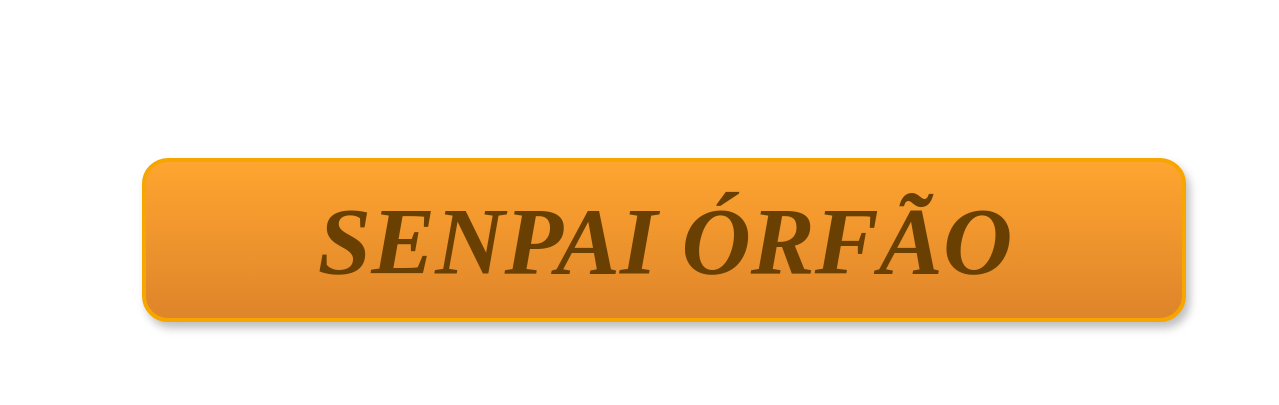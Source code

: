 <mxfile version="14.4.3" type="github">
  <diagram id="1a3UGMDriyQdCiPY0vGU" name="Page-1">
    <mxGraphModel dx="866" dy="465" grid="1" gridSize="10" guides="1" tooltips="1" connect="1" arrows="1" fold="1" page="1" pageScale="1" pageWidth="827" pageHeight="1169" math="0" shadow="0">
      <root>
        <mxCell id="0" />
        <mxCell id="1" parent="0" />
        <mxCell id="nn26A_XS03T5ROCxtMMR-1" value="" style="rounded=1;whiteSpace=wrap;html=1;strokeWidth=2;shadow=1;sketch=0;glass=0;gradientColor=#FFA530;fillColor=#DE842A;perimeterSpacing=0;gradientDirection=north;strokeColor=#F7A500;" vertex="1" parent="1">
          <mxGeometry x="120" y="106" width="520" height="80" as="geometry" />
        </mxCell>
        <mxCell id="nn26A_XS03T5ROCxtMMR-2" value="&lt;h1&gt;&lt;font data-font-src=&quot;https://fonts.googleapis.com/css?family=Rakkas&quot; face=&quot;Comic Sans MS&quot;&gt;&lt;i&gt;SENPAI ÓRFÃO&lt;/i&gt;&lt;/font&gt;&lt;/h1&gt;" style="text;html=1;fontSize=24;fontStyle=1;verticalAlign=middle;align=center;shadow=1;glass=0;sketch=0;fontColor=#694002;labelBorderColor=none;" vertex="1" parent="1">
          <mxGeometry x="130" y="116" width="500" height="60" as="geometry" />
        </mxCell>
        <mxCell id="nn26A_XS03T5ROCxtMMR-7" value="" style="shape=image;imageAspect=0;aspect=fixed;verticalLabelPosition=bottom;verticalAlign=top;shadow=1;glass=0;sketch=1;strokeColor=#000000;strokeWidth=2;fillColor=#DE842A;gradientColor=none;fontColor=#694002;image=https://freesvg.org/img/twenty-sided-dice.png;rotation=-45;" vertex="1" parent="1">
          <mxGeometry x="100" y="146" width="60" height="60" as="geometry" />
        </mxCell>
        <mxCell id="nn26A_XS03T5ROCxtMMR-8" value="" style="shape=image;imageAspect=0;aspect=fixed;verticalLabelPosition=bottom;verticalAlign=top;shadow=1;glass=0;sketch=1;strokeColor=#000000;strokeWidth=2;fillColor=#DE842A;gradientColor=none;fontColor=#694002;image=https://media.discordapp.net/attachments/657931392818348067/819547784138588200/cowboy-hat-png.png;rotation=-30;" vertex="1" parent="1">
          <mxGeometry x="65" y="60" width="130" height="76.75" as="geometry" />
        </mxCell>
        <mxCell id="nn26A_XS03T5ROCxtMMR-9" value="" style="shape=image;imageAspect=0;aspect=fixed;verticalLabelPosition=bottom;verticalAlign=top;shadow=1;glass=0;sketch=1;strokeColor=#000000;strokeWidth=2;fillColor=#DE842A;gradientColor=none;fontColor=#694002;image=https://toppng.com/public/uploads/thumbnail/simple-playing-dice-design-square-things-clipart-115635953357xbijwkjp4.png;rotation=0;" vertex="1" parent="1">
          <mxGeometry x="105" y="176" width="60" height="38.79" as="geometry" />
        </mxCell>
        <mxCell id="nn26A_XS03T5ROCxtMMR-10" value="" style="shape=image;imageAspect=0;aspect=fixed;verticalLabelPosition=bottom;verticalAlign=top;shadow=1;glass=0;sketch=1;strokeColor=#000000;strokeWidth=2;fillColor=#DE842A;gradientColor=none;fontColor=#694002;image=https://creazilla-store.fra1.digitaloceanspaces.com/emojis/46727/joystick-emoji-clipart-xl.png;" vertex="1" parent="1">
          <mxGeometry x="590" y="124.79" width="90" height="90" as="geometry" />
        </mxCell>
      </root>
    </mxGraphModel>
  </diagram>
</mxfile>
